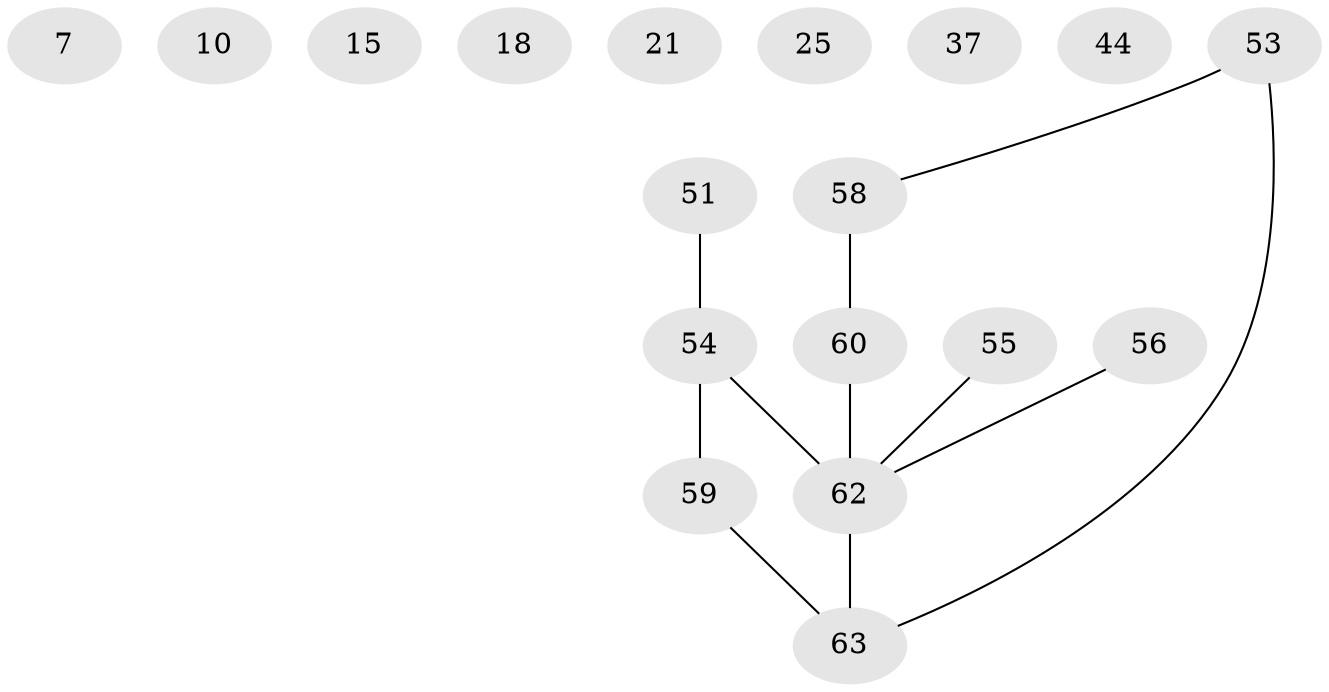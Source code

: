 // original degree distribution, {1: 0.30158730158730157, 7: 0.015873015873015872, 3: 0.14285714285714285, 2: 0.2857142857142857, 4: 0.12698412698412698, 5: 0.047619047619047616, 0: 0.07936507936507936}
// Generated by graph-tools (version 1.1) at 2025/42/03/04/25 21:42:38]
// undirected, 18 vertices, 11 edges
graph export_dot {
graph [start="1"]
  node [color=gray90,style=filled];
  7;
  10;
  15 [super="+11"];
  18;
  21;
  25 [super="+13"];
  37 [super="+35"];
  44;
  51;
  53 [super="+31"];
  54 [super="+30+48"];
  55;
  56;
  58 [super="+19+28"];
  59 [super="+52"];
  60 [super="+20"];
  62 [super="+43+47+50"];
  63 [super="+2+24+61+57"];
  51 -- 54;
  53 -- 58;
  53 -- 63 [weight=2];
  54 -- 59;
  54 -- 62 [weight=5];
  55 -- 62;
  56 -- 62;
  58 -- 60 [weight=2];
  59 -- 63;
  60 -- 62 [weight=2];
  62 -- 63 [weight=5];
}
